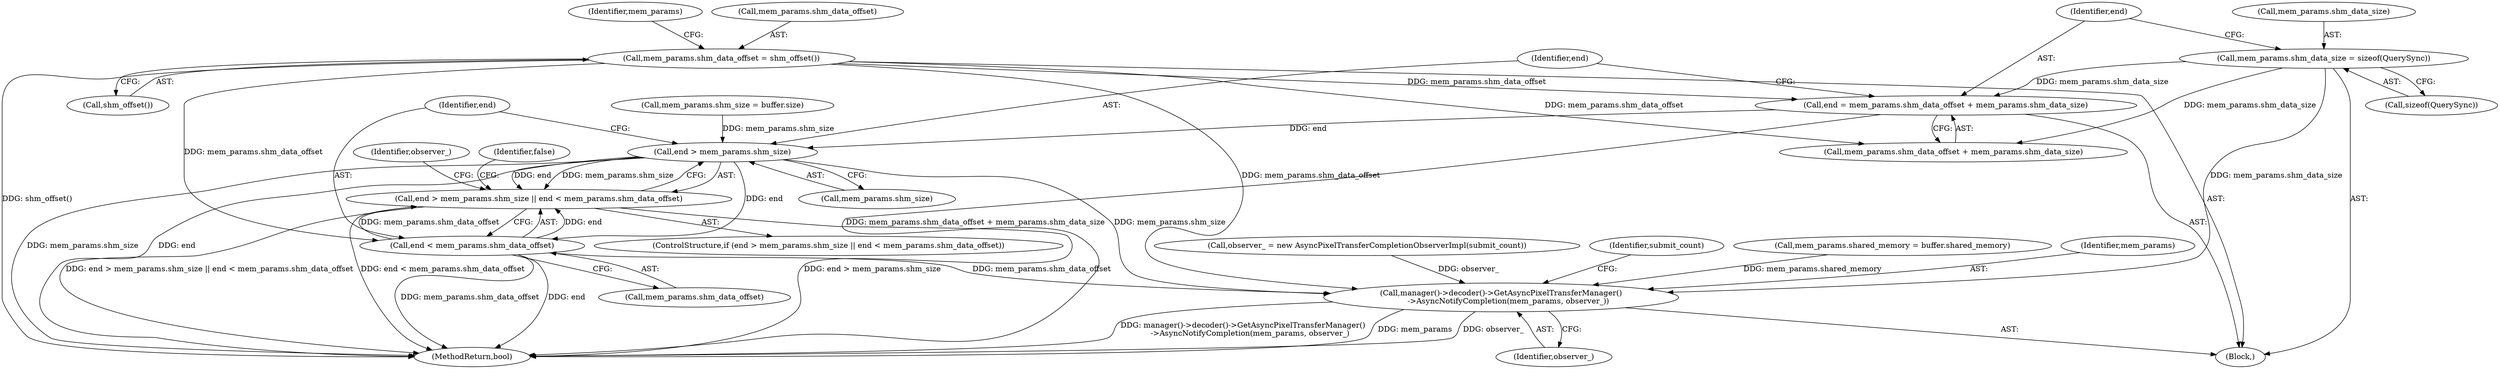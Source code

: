 digraph "0_Chrome_b71fc042e1124cda2ab51dfdacc2362da62779a6@integer" {
"1000142" [label="(Call,end = mem_params.shm_data_offset + mem_params.shm_data_size)"];
"1000130" [label="(Call,mem_params.shm_data_offset = shm_offset())"];
"1000135" [label="(Call,mem_params.shm_data_size = sizeof(QuerySync))"];
"1000153" [label="(Call,end > mem_params.shm_size)"];
"1000152" [label="(Call,end > mem_params.shm_size || end < mem_params.shm_data_offset)"];
"1000158" [label="(Call,end < mem_params.shm_data_offset)"];
"1000169" [label="(Call,manager()->decoder()->GetAsyncPixelTransferManager()\n      ->AsyncNotifyCompletion(mem_params, observer_))"];
"1000142" [label="(Call,end = mem_params.shm_data_offset + mem_params.shm_data_size)"];
"1000175" [label="(MethodReturn,bool)"];
"1000130" [label="(Call,mem_params.shm_data_offset = shm_offset())"];
"1000139" [label="(Call,sizeof(QuerySync))"];
"1000170" [label="(Identifier,mem_params)"];
"1000158" [label="(Call,end < mem_params.shm_data_offset)"];
"1000165" [label="(Call,observer_ = new AsyncPixelTransferCompletionObserverImpl(submit_count))"];
"1000169" [label="(Call,manager()->decoder()->GetAsyncPixelTransferManager()\n      ->AsyncNotifyCompletion(mem_params, observer_))"];
"1000160" [label="(Call,mem_params.shm_data_offset)"];
"1000159" [label="(Identifier,end)"];
"1000143" [label="(Identifier,end)"];
"1000134" [label="(Call,shm_offset())"];
"1000171" [label="(Identifier,observer_)"];
"1000155" [label="(Call,mem_params.shm_size)"];
"1000144" [label="(Call,mem_params.shm_data_offset + mem_params.shm_data_size)"];
"1000102" [label="(Block,)"];
"1000174" [label="(Identifier,submit_count)"];
"1000135" [label="(Call,mem_params.shm_data_size = sizeof(QuerySync))"];
"1000166" [label="(Identifier,observer_)"];
"1000123" [label="(Call,mem_params.shm_size = buffer.size)"];
"1000136" [label="(Call,mem_params.shm_data_size)"];
"1000116" [label="(Call,mem_params.shared_memory = buffer.shared_memory)"];
"1000152" [label="(Call,end > mem_params.shm_size || end < mem_params.shm_data_offset)"];
"1000164" [label="(Identifier,false)"];
"1000154" [label="(Identifier,end)"];
"1000131" [label="(Call,mem_params.shm_data_offset)"];
"1000137" [label="(Identifier,mem_params)"];
"1000153" [label="(Call,end > mem_params.shm_size)"];
"1000151" [label="(ControlStructure,if (end > mem_params.shm_size || end < mem_params.shm_data_offset))"];
"1000142" -> "1000102"  [label="AST: "];
"1000142" -> "1000144"  [label="CFG: "];
"1000143" -> "1000142"  [label="AST: "];
"1000144" -> "1000142"  [label="AST: "];
"1000154" -> "1000142"  [label="CFG: "];
"1000142" -> "1000175"  [label="DDG: mem_params.shm_data_offset + mem_params.shm_data_size"];
"1000130" -> "1000142"  [label="DDG: mem_params.shm_data_offset"];
"1000135" -> "1000142"  [label="DDG: mem_params.shm_data_size"];
"1000142" -> "1000153"  [label="DDG: end"];
"1000130" -> "1000102"  [label="AST: "];
"1000130" -> "1000134"  [label="CFG: "];
"1000131" -> "1000130"  [label="AST: "];
"1000134" -> "1000130"  [label="AST: "];
"1000137" -> "1000130"  [label="CFG: "];
"1000130" -> "1000175"  [label="DDG: shm_offset()"];
"1000130" -> "1000144"  [label="DDG: mem_params.shm_data_offset"];
"1000130" -> "1000158"  [label="DDG: mem_params.shm_data_offset"];
"1000130" -> "1000169"  [label="DDG: mem_params.shm_data_offset"];
"1000135" -> "1000102"  [label="AST: "];
"1000135" -> "1000139"  [label="CFG: "];
"1000136" -> "1000135"  [label="AST: "];
"1000139" -> "1000135"  [label="AST: "];
"1000143" -> "1000135"  [label="CFG: "];
"1000135" -> "1000144"  [label="DDG: mem_params.shm_data_size"];
"1000135" -> "1000169"  [label="DDG: mem_params.shm_data_size"];
"1000153" -> "1000152"  [label="AST: "];
"1000153" -> "1000155"  [label="CFG: "];
"1000154" -> "1000153"  [label="AST: "];
"1000155" -> "1000153"  [label="AST: "];
"1000159" -> "1000153"  [label="CFG: "];
"1000152" -> "1000153"  [label="CFG: "];
"1000153" -> "1000175"  [label="DDG: end"];
"1000153" -> "1000175"  [label="DDG: mem_params.shm_size"];
"1000153" -> "1000152"  [label="DDG: end"];
"1000153" -> "1000152"  [label="DDG: mem_params.shm_size"];
"1000123" -> "1000153"  [label="DDG: mem_params.shm_size"];
"1000153" -> "1000158"  [label="DDG: end"];
"1000153" -> "1000169"  [label="DDG: mem_params.shm_size"];
"1000152" -> "1000151"  [label="AST: "];
"1000152" -> "1000158"  [label="CFG: "];
"1000158" -> "1000152"  [label="AST: "];
"1000164" -> "1000152"  [label="CFG: "];
"1000166" -> "1000152"  [label="CFG: "];
"1000152" -> "1000175"  [label="DDG: end > mem_params.shm_size || end < mem_params.shm_data_offset"];
"1000152" -> "1000175"  [label="DDG: end < mem_params.shm_data_offset"];
"1000152" -> "1000175"  [label="DDG: end > mem_params.shm_size"];
"1000158" -> "1000152"  [label="DDG: end"];
"1000158" -> "1000152"  [label="DDG: mem_params.shm_data_offset"];
"1000158" -> "1000160"  [label="CFG: "];
"1000159" -> "1000158"  [label="AST: "];
"1000160" -> "1000158"  [label="AST: "];
"1000158" -> "1000175"  [label="DDG: mem_params.shm_data_offset"];
"1000158" -> "1000175"  [label="DDG: end"];
"1000158" -> "1000169"  [label="DDG: mem_params.shm_data_offset"];
"1000169" -> "1000102"  [label="AST: "];
"1000169" -> "1000171"  [label="CFG: "];
"1000170" -> "1000169"  [label="AST: "];
"1000171" -> "1000169"  [label="AST: "];
"1000174" -> "1000169"  [label="CFG: "];
"1000169" -> "1000175"  [label="DDG: manager()->decoder()->GetAsyncPixelTransferManager()\n      ->AsyncNotifyCompletion(mem_params, observer_)"];
"1000169" -> "1000175"  [label="DDG: mem_params"];
"1000169" -> "1000175"  [label="DDG: observer_"];
"1000116" -> "1000169"  [label="DDG: mem_params.shared_memory"];
"1000165" -> "1000169"  [label="DDG: observer_"];
}
